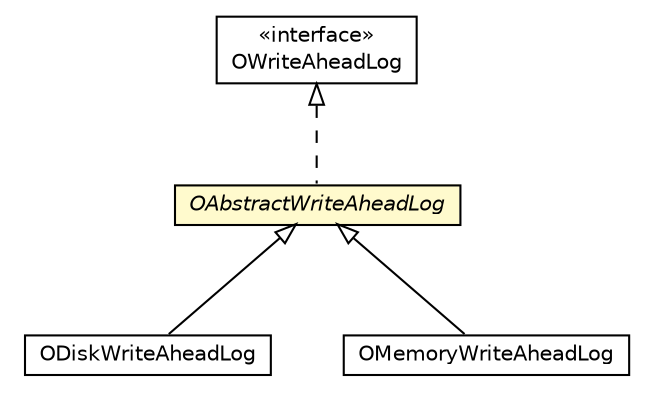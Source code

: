 #!/usr/local/bin/dot
#
# Class diagram 
# Generated by UMLGraph version R5_6-24-gf6e263 (http://www.umlgraph.org/)
#

digraph G {
	edge [fontname="Helvetica",fontsize=10,labelfontname="Helvetica",labelfontsize=10];
	node [fontname="Helvetica",fontsize=10,shape=plaintext];
	nodesep=0.25;
	ranksep=0.5;
	// com.orientechnologies.orient.core.storage.impl.local.paginated.wal.ODiskWriteAheadLog
	c574200 [label=<<table title="com.orientechnologies.orient.core.storage.impl.local.paginated.wal.ODiskWriteAheadLog" border="0" cellborder="1" cellspacing="0" cellpadding="2" port="p" href="./ODiskWriteAheadLog.html">
		<tr><td><table border="0" cellspacing="0" cellpadding="1">
<tr><td align="center" balign="center"> ODiskWriteAheadLog </td></tr>
		</table></td></tr>
		</table>>, URL="./ODiskWriteAheadLog.html", fontname="Helvetica", fontcolor="black", fontsize=10.0];
	// com.orientechnologies.orient.core.storage.impl.local.paginated.wal.OMemoryWriteAheadLog
	c574223 [label=<<table title="com.orientechnologies.orient.core.storage.impl.local.paginated.wal.OMemoryWriteAheadLog" border="0" cellborder="1" cellspacing="0" cellpadding="2" port="p" href="./OMemoryWriteAheadLog.html">
		<tr><td><table border="0" cellspacing="0" cellpadding="1">
<tr><td align="center" balign="center"> OMemoryWriteAheadLog </td></tr>
		</table></td></tr>
		</table>>, URL="./OMemoryWriteAheadLog.html", fontname="Helvetica", fontcolor="black", fontsize=10.0];
	// com.orientechnologies.orient.core.storage.impl.local.paginated.wal.OAbstractWriteAheadLog
	c574226 [label=<<table title="com.orientechnologies.orient.core.storage.impl.local.paginated.wal.OAbstractWriteAheadLog" border="0" cellborder="1" cellspacing="0" cellpadding="2" port="p" bgcolor="lemonChiffon" href="./OAbstractWriteAheadLog.html">
		<tr><td><table border="0" cellspacing="0" cellpadding="1">
<tr><td align="center" balign="center"><font face="Helvetica-Oblique"> OAbstractWriteAheadLog </font></td></tr>
		</table></td></tr>
		</table>>, URL="./OAbstractWriteAheadLog.html", fontname="Helvetica", fontcolor="black", fontsize=10.0];
	// com.orientechnologies.orient.core.storage.impl.local.paginated.wal.OWriteAheadLog
	c574232 [label=<<table title="com.orientechnologies.orient.core.storage.impl.local.paginated.wal.OWriteAheadLog" border="0" cellborder="1" cellspacing="0" cellpadding="2" port="p" href="./OWriteAheadLog.html">
		<tr><td><table border="0" cellspacing="0" cellpadding="1">
<tr><td align="center" balign="center"> &#171;interface&#187; </td></tr>
<tr><td align="center" balign="center"> OWriteAheadLog </td></tr>
		</table></td></tr>
		</table>>, URL="./OWriteAheadLog.html", fontname="Helvetica", fontcolor="black", fontsize=10.0];
	//com.orientechnologies.orient.core.storage.impl.local.paginated.wal.ODiskWriteAheadLog extends com.orientechnologies.orient.core.storage.impl.local.paginated.wal.OAbstractWriteAheadLog
	c574226:p -> c574200:p [dir=back,arrowtail=empty];
	//com.orientechnologies.orient.core.storage.impl.local.paginated.wal.OMemoryWriteAheadLog extends com.orientechnologies.orient.core.storage.impl.local.paginated.wal.OAbstractWriteAheadLog
	c574226:p -> c574223:p [dir=back,arrowtail=empty];
	//com.orientechnologies.orient.core.storage.impl.local.paginated.wal.OAbstractWriteAheadLog implements com.orientechnologies.orient.core.storage.impl.local.paginated.wal.OWriteAheadLog
	c574232:p -> c574226:p [dir=back,arrowtail=empty,style=dashed];
}

